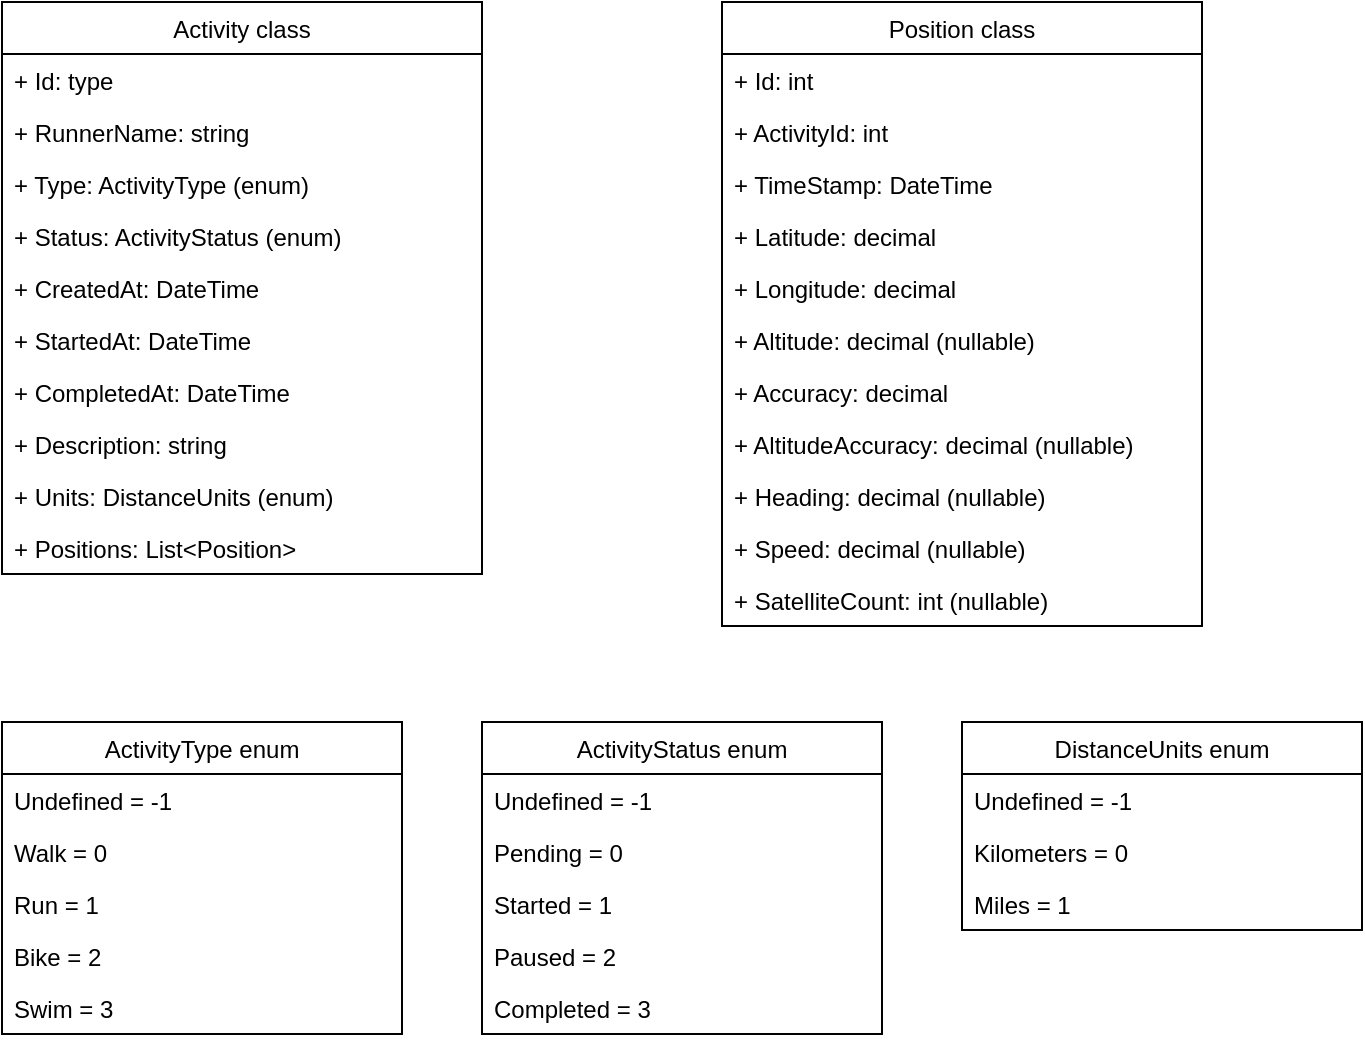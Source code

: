 <mxfile version="13.5.8" type="device" pages="3"><diagram id="yhGzOoA4ZJFze_v69i2m" name="UML"><mxGraphModel dx="1038" dy="588" grid="1" gridSize="10" guides="1" tooltips="1" connect="1" arrows="1" fold="1" page="1" pageScale="1" pageWidth="850" pageHeight="1100" math="0" shadow="0"><root><mxCell id="0"/><mxCell id="1" parent="0"/><mxCell id="KqGtn5quSAS7yd5P1uhG-7" value="Activity class" style="swimlane;fontStyle=0;childLayout=stackLayout;horizontal=1;startSize=26;fillColor=none;horizontalStack=0;resizeParent=1;resizeParentMax=0;resizeLast=0;collapsible=1;marginBottom=0;" parent="1" vertex="1"><mxGeometry x="40" y="40" width="240" height="286" as="geometry"><mxRectangle x="40" y="40" width="100" height="26" as="alternateBounds"/></mxGeometry></mxCell><mxCell id="KqGtn5quSAS7yd5P1uhG-8" value="+ Id: type" style="text;strokeColor=none;fillColor=none;align=left;verticalAlign=top;spacingLeft=4;spacingRight=4;overflow=hidden;rotatable=0;points=[[0,0.5],[1,0.5]];portConstraint=eastwest;" parent="KqGtn5quSAS7yd5P1uhG-7" vertex="1"><mxGeometry y="26" width="240" height="26" as="geometry"/></mxCell><mxCell id="KqGtn5quSAS7yd5P1uhG-9" value="+ RunnerName: string" style="text;strokeColor=none;fillColor=none;align=left;verticalAlign=top;spacingLeft=4;spacingRight=4;overflow=hidden;rotatable=0;points=[[0,0.5],[1,0.5]];portConstraint=eastwest;" parent="KqGtn5quSAS7yd5P1uhG-7" vertex="1"><mxGeometry y="52" width="240" height="26" as="geometry"/></mxCell><mxCell id="KqGtn5quSAS7yd5P1uhG-10" value="+ Type: ActivityType (enum)" style="text;strokeColor=none;fillColor=none;align=left;verticalAlign=top;spacingLeft=4;spacingRight=4;overflow=hidden;rotatable=0;points=[[0,0.5],[1,0.5]];portConstraint=eastwest;" parent="KqGtn5quSAS7yd5P1uhG-7" vertex="1"><mxGeometry y="78" width="240" height="26" as="geometry"/></mxCell><mxCell id="KqGtn5quSAS7yd5P1uhG-20" value="+ Status: ActivityStatus (enum)" style="text;strokeColor=none;fillColor=none;align=left;verticalAlign=top;spacingLeft=4;spacingRight=4;overflow=hidden;rotatable=0;points=[[0,0.5],[1,0.5]];portConstraint=eastwest;" parent="KqGtn5quSAS7yd5P1uhG-7" vertex="1"><mxGeometry y="104" width="240" height="26" as="geometry"/></mxCell><mxCell id="KqGtn5quSAS7yd5P1uhG-21" value="+ CreatedAt: DateTime" style="text;strokeColor=none;fillColor=none;align=left;verticalAlign=top;spacingLeft=4;spacingRight=4;overflow=hidden;rotatable=0;points=[[0,0.5],[1,0.5]];portConstraint=eastwest;" parent="KqGtn5quSAS7yd5P1uhG-7" vertex="1"><mxGeometry y="130" width="240" height="26" as="geometry"/></mxCell><mxCell id="KqGtn5quSAS7yd5P1uhG-22" value="+ StartedAt: DateTime" style="text;strokeColor=none;fillColor=none;align=left;verticalAlign=top;spacingLeft=4;spacingRight=4;overflow=hidden;rotatable=0;points=[[0,0.5],[1,0.5]];portConstraint=eastwest;" parent="KqGtn5quSAS7yd5P1uhG-7" vertex="1"><mxGeometry y="156" width="240" height="26" as="geometry"/></mxCell><mxCell id="KqGtn5quSAS7yd5P1uhG-23" value="+ CompletedAt: DateTime" style="text;strokeColor=none;fillColor=none;align=left;verticalAlign=top;spacingLeft=4;spacingRight=4;overflow=hidden;rotatable=0;points=[[0,0.5],[1,0.5]];portConstraint=eastwest;" parent="KqGtn5quSAS7yd5P1uhG-7" vertex="1"><mxGeometry y="182" width="240" height="26" as="geometry"/></mxCell><mxCell id="KqGtn5quSAS7yd5P1uhG-24" value="+ Description: string" style="text;strokeColor=none;fillColor=none;align=left;verticalAlign=top;spacingLeft=4;spacingRight=4;overflow=hidden;rotatable=0;points=[[0,0.5],[1,0.5]];portConstraint=eastwest;" parent="KqGtn5quSAS7yd5P1uhG-7" vertex="1"><mxGeometry y="208" width="240" height="26" as="geometry"/></mxCell><mxCell id="KqGtn5quSAS7yd5P1uhG-25" value="+ Units: DistanceUnits (enum)&#10;" style="text;strokeColor=none;fillColor=none;align=left;verticalAlign=top;spacingLeft=4;spacingRight=4;overflow=hidden;rotatable=0;points=[[0,0.5],[1,0.5]];portConstraint=eastwest;" parent="KqGtn5quSAS7yd5P1uhG-7" vertex="1"><mxGeometry y="234" width="240" height="26" as="geometry"/></mxCell><mxCell id="KqGtn5quSAS7yd5P1uhG-26" value="+ Positions: List&lt;Position&gt;" style="text;strokeColor=none;fillColor=none;align=left;verticalAlign=top;spacingLeft=4;spacingRight=4;overflow=hidden;rotatable=0;points=[[0,0.5],[1,0.5]];portConstraint=eastwest;" parent="KqGtn5quSAS7yd5P1uhG-7" vertex="1"><mxGeometry y="260" width="240" height="26" as="geometry"/></mxCell><mxCell id="KqGtn5quSAS7yd5P1uhG-27" value="Position class" style="swimlane;fontStyle=0;childLayout=stackLayout;horizontal=1;startSize=26;fillColor=none;horizontalStack=0;resizeParent=1;resizeParentMax=0;resizeLast=0;collapsible=1;marginBottom=0;" parent="1" vertex="1"><mxGeometry x="400" y="40" width="240" height="312" as="geometry"/></mxCell><mxCell id="KqGtn5quSAS7yd5P1uhG-28" value="+ Id: int" style="text;strokeColor=none;fillColor=none;align=left;verticalAlign=top;spacingLeft=4;spacingRight=4;overflow=hidden;rotatable=0;points=[[0,0.5],[1,0.5]];portConstraint=eastwest;" parent="KqGtn5quSAS7yd5P1uhG-27" vertex="1"><mxGeometry y="26" width="240" height="26" as="geometry"/></mxCell><mxCell id="KqGtn5quSAS7yd5P1uhG-29" value="+ ActivityId: int" style="text;strokeColor=none;fillColor=none;align=left;verticalAlign=top;spacingLeft=4;spacingRight=4;overflow=hidden;rotatable=0;points=[[0,0.5],[1,0.5]];portConstraint=eastwest;" parent="KqGtn5quSAS7yd5P1uhG-27" vertex="1"><mxGeometry y="52" width="240" height="26" as="geometry"/></mxCell><mxCell id="KqGtn5quSAS7yd5P1uhG-30" value="+ TimeStamp: DateTime" style="text;strokeColor=none;fillColor=none;align=left;verticalAlign=top;spacingLeft=4;spacingRight=4;overflow=hidden;rotatable=0;points=[[0,0.5],[1,0.5]];portConstraint=eastwest;" parent="KqGtn5quSAS7yd5P1uhG-27" vertex="1"><mxGeometry y="78" width="240" height="26" as="geometry"/></mxCell><mxCell id="KqGtn5quSAS7yd5P1uhG-31" value="+ Latitude: decimal" style="text;strokeColor=none;fillColor=none;align=left;verticalAlign=top;spacingLeft=4;spacingRight=4;overflow=hidden;rotatable=0;points=[[0,0.5],[1,0.5]];portConstraint=eastwest;" parent="KqGtn5quSAS7yd5P1uhG-27" vertex="1"><mxGeometry y="104" width="240" height="26" as="geometry"/></mxCell><mxCell id="KqGtn5quSAS7yd5P1uhG-32" value="+ Longitude: decimal" style="text;strokeColor=none;fillColor=none;align=left;verticalAlign=top;spacingLeft=4;spacingRight=4;overflow=hidden;rotatable=0;points=[[0,0.5],[1,0.5]];portConstraint=eastwest;" parent="KqGtn5quSAS7yd5P1uhG-27" vertex="1"><mxGeometry y="130" width="240" height="26" as="geometry"/></mxCell><mxCell id="KqGtn5quSAS7yd5P1uhG-33" value="+ Altitude: decimal (nullable)" style="text;strokeColor=none;fillColor=none;align=left;verticalAlign=top;spacingLeft=4;spacingRight=4;overflow=hidden;rotatable=0;points=[[0,0.5],[1,0.5]];portConstraint=eastwest;" parent="KqGtn5quSAS7yd5P1uhG-27" vertex="1"><mxGeometry y="156" width="240" height="26" as="geometry"/></mxCell><mxCell id="KqGtn5quSAS7yd5P1uhG-34" value="+ Accuracy: decimal" style="text;strokeColor=none;fillColor=none;align=left;verticalAlign=top;spacingLeft=4;spacingRight=4;overflow=hidden;rotatable=0;points=[[0,0.5],[1,0.5]];portConstraint=eastwest;" parent="KqGtn5quSAS7yd5P1uhG-27" vertex="1"><mxGeometry y="182" width="240" height="26" as="geometry"/></mxCell><mxCell id="KqGtn5quSAS7yd5P1uhG-35" value="+ AltitudeAccuracy: decimal (nullable)" style="text;strokeColor=none;fillColor=none;align=left;verticalAlign=top;spacingLeft=4;spacingRight=4;overflow=hidden;rotatable=0;points=[[0,0.5],[1,0.5]];portConstraint=eastwest;" parent="KqGtn5quSAS7yd5P1uhG-27" vertex="1"><mxGeometry y="208" width="240" height="26" as="geometry"/></mxCell><mxCell id="KqGtn5quSAS7yd5P1uhG-36" value="+ Heading: decimal (nullable)" style="text;strokeColor=none;fillColor=none;align=left;verticalAlign=top;spacingLeft=4;spacingRight=4;overflow=hidden;rotatable=0;points=[[0,0.5],[1,0.5]];portConstraint=eastwest;" parent="KqGtn5quSAS7yd5P1uhG-27" vertex="1"><mxGeometry y="234" width="240" height="26" as="geometry"/></mxCell><mxCell id="KqGtn5quSAS7yd5P1uhG-37" value="+ Speed: decimal (nullable)" style="text;strokeColor=none;fillColor=none;align=left;verticalAlign=top;spacingLeft=4;spacingRight=4;overflow=hidden;rotatable=0;points=[[0,0.5],[1,0.5]];portConstraint=eastwest;" parent="KqGtn5quSAS7yd5P1uhG-27" vertex="1"><mxGeometry y="260" width="240" height="26" as="geometry"/></mxCell><mxCell id="KqGtn5quSAS7yd5P1uhG-38" value="+ SatelliteCount: int (nullable)" style="text;strokeColor=none;fillColor=none;align=left;verticalAlign=top;spacingLeft=4;spacingRight=4;overflow=hidden;rotatable=0;points=[[0,0.5],[1,0.5]];portConstraint=eastwest;" parent="KqGtn5quSAS7yd5P1uhG-27" vertex="1"><mxGeometry y="286" width="240" height="26" as="geometry"/></mxCell><mxCell id="TgP0zJTSB5driXUyprbj-1" value="ActivityType enum" style="swimlane;fontStyle=0;childLayout=stackLayout;horizontal=1;startSize=26;fillColor=none;horizontalStack=0;resizeParent=1;resizeParentMax=0;resizeLast=0;collapsible=1;marginBottom=0;" parent="1" vertex="1"><mxGeometry x="40" y="400" width="200" height="156" as="geometry"/></mxCell><mxCell id="TgP0zJTSB5driXUyprbj-3" value="Undefined = -1" style="text;strokeColor=none;fillColor=none;align=left;verticalAlign=top;spacingLeft=4;spacingRight=4;overflow=hidden;rotatable=0;points=[[0,0.5],[1,0.5]];portConstraint=eastwest;" parent="TgP0zJTSB5driXUyprbj-1" vertex="1"><mxGeometry y="26" width="200" height="26" as="geometry"/></mxCell><mxCell id="TgP0zJTSB5driXUyprbj-4" value="Walk = 0" style="text;strokeColor=none;fillColor=none;align=left;verticalAlign=top;spacingLeft=4;spacingRight=4;overflow=hidden;rotatable=0;points=[[0,0.5],[1,0.5]];portConstraint=eastwest;" parent="TgP0zJTSB5driXUyprbj-1" vertex="1"><mxGeometry y="52" width="200" height="26" as="geometry"/></mxCell><mxCell id="TgP0zJTSB5driXUyprbj-5" value="Run = 1" style="text;strokeColor=none;fillColor=none;align=left;verticalAlign=top;spacingLeft=4;spacingRight=4;overflow=hidden;rotatable=0;points=[[0,0.5],[1,0.5]];portConstraint=eastwest;" parent="TgP0zJTSB5driXUyprbj-1" vertex="1"><mxGeometry y="78" width="200" height="26" as="geometry"/></mxCell><mxCell id="TgP0zJTSB5driXUyprbj-6" value="Bike = 2" style="text;strokeColor=none;fillColor=none;align=left;verticalAlign=top;spacingLeft=4;spacingRight=4;overflow=hidden;rotatable=0;points=[[0,0.5],[1,0.5]];portConstraint=eastwest;" parent="TgP0zJTSB5driXUyprbj-1" vertex="1"><mxGeometry y="104" width="200" height="26" as="geometry"/></mxCell><mxCell id="TgP0zJTSB5driXUyprbj-7" value="Swim = 3" style="text;strokeColor=none;fillColor=none;align=left;verticalAlign=top;spacingLeft=4;spacingRight=4;overflow=hidden;rotatable=0;points=[[0,0.5],[1,0.5]];portConstraint=eastwest;" parent="TgP0zJTSB5driXUyprbj-1" vertex="1"><mxGeometry y="130" width="200" height="26" as="geometry"/></mxCell><mxCell id="TgP0zJTSB5driXUyprbj-12" value="ActivityStatus enum" style="swimlane;fontStyle=0;childLayout=stackLayout;horizontal=1;startSize=26;fillColor=none;horizontalStack=0;resizeParent=1;resizeParentMax=0;resizeLast=0;collapsible=1;marginBottom=0;" parent="1" vertex="1"><mxGeometry x="280" y="400" width="200" height="156" as="geometry"/></mxCell><mxCell id="TgP0zJTSB5driXUyprbj-13" value="Undefined = -1" style="text;strokeColor=none;fillColor=none;align=left;verticalAlign=top;spacingLeft=4;spacingRight=4;overflow=hidden;rotatable=0;points=[[0,0.5],[1,0.5]];portConstraint=eastwest;" parent="TgP0zJTSB5driXUyprbj-12" vertex="1"><mxGeometry y="26" width="200" height="26" as="geometry"/></mxCell><mxCell id="TgP0zJTSB5driXUyprbj-14" value="Pending = 0" style="text;strokeColor=none;fillColor=none;align=left;verticalAlign=top;spacingLeft=4;spacingRight=4;overflow=hidden;rotatable=0;points=[[0,0.5],[1,0.5]];portConstraint=eastwest;" parent="TgP0zJTSB5driXUyprbj-12" vertex="1"><mxGeometry y="52" width="200" height="26" as="geometry"/></mxCell><mxCell id="TgP0zJTSB5driXUyprbj-15" value="Started = 1" style="text;strokeColor=none;fillColor=none;align=left;verticalAlign=top;spacingLeft=4;spacingRight=4;overflow=hidden;rotatable=0;points=[[0,0.5],[1,0.5]];portConstraint=eastwest;" parent="TgP0zJTSB5driXUyprbj-12" vertex="1"><mxGeometry y="78" width="200" height="26" as="geometry"/></mxCell><mxCell id="TgP0zJTSB5driXUyprbj-16" value="Paused = 2" style="text;strokeColor=none;fillColor=none;align=left;verticalAlign=top;spacingLeft=4;spacingRight=4;overflow=hidden;rotatable=0;points=[[0,0.5],[1,0.5]];portConstraint=eastwest;" parent="TgP0zJTSB5driXUyprbj-12" vertex="1"><mxGeometry y="104" width="200" height="26" as="geometry"/></mxCell><mxCell id="TgP0zJTSB5driXUyprbj-17" value="Completed = 3" style="text;strokeColor=none;fillColor=none;align=left;verticalAlign=top;spacingLeft=4;spacingRight=4;overflow=hidden;rotatable=0;points=[[0,0.5],[1,0.5]];portConstraint=eastwest;" parent="TgP0zJTSB5driXUyprbj-12" vertex="1"><mxGeometry y="130" width="200" height="26" as="geometry"/></mxCell><mxCell id="TgP0zJTSB5driXUyprbj-23" value="DistanceUnits enum" style="swimlane;fontStyle=0;childLayout=stackLayout;horizontal=1;startSize=26;fillColor=none;horizontalStack=0;resizeParent=1;resizeParentMax=0;resizeLast=0;collapsible=1;marginBottom=0;" parent="1" vertex="1"><mxGeometry x="520" y="400" width="200" height="104" as="geometry"/></mxCell><mxCell id="TgP0zJTSB5driXUyprbj-24" value="Undefined = -1" style="text;strokeColor=none;fillColor=none;align=left;verticalAlign=top;spacingLeft=4;spacingRight=4;overflow=hidden;rotatable=0;points=[[0,0.5],[1,0.5]];portConstraint=eastwest;" parent="TgP0zJTSB5driXUyprbj-23" vertex="1"><mxGeometry y="26" width="200" height="26" as="geometry"/></mxCell><mxCell id="TgP0zJTSB5driXUyprbj-25" value="Kilometers = 0" style="text;strokeColor=none;fillColor=none;align=left;verticalAlign=top;spacingLeft=4;spacingRight=4;overflow=hidden;rotatable=0;points=[[0,0.5],[1,0.5]];portConstraint=eastwest;" parent="TgP0zJTSB5driXUyprbj-23" vertex="1"><mxGeometry y="52" width="200" height="26" as="geometry"/></mxCell><mxCell id="TgP0zJTSB5driXUyprbj-26" value="Miles = 1" style="text;strokeColor=none;fillColor=none;align=left;verticalAlign=top;spacingLeft=4;spacingRight=4;overflow=hidden;rotatable=0;points=[[0,0.5],[1,0.5]];portConstraint=eastwest;" parent="TgP0zJTSB5driXUyprbj-23" vertex="1"><mxGeometry y="78" width="200" height="26" as="geometry"/></mxCell></root></mxGraphModel></diagram><diagram id="r1CloH2UidVpyZFxcw0b" name="System Diagram"><mxGraphModel dx="1422" dy="804" grid="1" gridSize="10" guides="1" tooltips="1" connect="1" arrows="1" fold="1" page="1" pageScale="1" pageWidth="850" pageHeight="1100" math="0" shadow="0"><root><mxCell id="OseLfE0vnt9JjUMjsBKc-0"/><mxCell id="OseLfE0vnt9JjUMjsBKc-1" parent="OseLfE0vnt9JjUMjsBKc-0"/><mxCell id="-jfi2VavNDYhSu50OjGh-111" value="" style="rounded=1;whiteSpace=wrap;html=1;shadow=0;sketch=0;strokeColor=#000000;dashed=1;" parent="OseLfE0vnt9JjUMjsBKc-1" vertex="1"><mxGeometry x="630" y="100" width="170" height="400" as="geometry"/></mxCell><mxCell id="-jfi2VavNDYhSu50OjGh-110" value="" style="rounded=1;whiteSpace=wrap;html=1;shadow=0;sketch=0;strokeColor=#000000;dashed=1;" parent="OseLfE0vnt9JjUMjsBKc-1" vertex="1"><mxGeometry x="420" y="100" width="170" height="400" as="geometry"/></mxCell><mxCell id="-jfi2VavNDYhSu50OjGh-109" value="" style="rounded=1;whiteSpace=wrap;html=1;shadow=0;sketch=0;strokeColor=#000000;dashed=1;" parent="OseLfE0vnt9JjUMjsBKc-1" vertex="1"><mxGeometry x="204.13" y="100" width="170" height="400" as="geometry"/></mxCell><mxCell id="-jfi2VavNDYhSu50OjGh-9" value="" style="verticalLabelPosition=bottom;html=1;verticalAlign=top;align=center;strokeColor=none;fillColor=#00BEF2;shape=mxgraph.azure.user;" parent="OseLfE0vnt9JjUMjsBKc-1" vertex="1"><mxGeometry x="30" y="165" width="37.5" height="40" as="geometry"/></mxCell><mxCell id="-jfi2VavNDYhSu50OjGh-10" value="" style="verticalLabelPosition=bottom;html=1;verticalAlign=top;align=center;strokeColor=none;fillColor=#00BEF2;shape=mxgraph.azure.user;" parent="OseLfE0vnt9JjUMjsBKc-1" vertex="1"><mxGeometry x="30" y="305" width="37.5" height="40" as="geometry"/></mxCell><mxCell id="-jfi2VavNDYhSu50OjGh-11" value="" style="verticalLabelPosition=bottom;html=1;verticalAlign=top;align=center;strokeColor=none;fillColor=#00BEF2;shape=mxgraph.azure.user;" parent="OseLfE0vnt9JjUMjsBKc-1" vertex="1"><mxGeometry x="30" y="445" width="37.5" height="40" as="geometry"/></mxCell><mxCell id="-jfi2VavNDYhSu50OjGh-13" value="" style="verticalLabelPosition=bottom;html=1;verticalAlign=top;align=center;strokeColor=none;fillColor=#00BEF2;shape=mxgraph.azure.cloud;" parent="OseLfE0vnt9JjUMjsBKc-1" vertex="1"><mxGeometry x="480" y="67.5" width="50" height="32.5" as="geometry"/></mxCell><mxCell id="-jfi2VavNDYhSu50OjGh-17" value="" style="verticalLabelPosition=bottom;html=1;verticalAlign=top;align=center;strokeColor=none;fillColor=#00BEF2;shape=mxgraph.azure.content_delivery_network;" parent="OseLfE0vnt9JjUMjsBKc-1" vertex="1"><mxGeometry x="261.62" y="67.5" width="50" height="32.5" as="geometry"/></mxCell><mxCell id="-jfi2VavNDYhSu50OjGh-86" value="" style="edgeStyle=orthogonalEdgeStyle;rounded=0;orthogonalLoop=1;jettySize=auto;html=1;entryX=0;entryY=0.5;entryDx=0;entryDy=0;entryPerimeter=0;" parent="OseLfE0vnt9JjUMjsBKc-1" source="-jfi2VavNDYhSu50OjGh-19" target="-jfi2VavNDYhSu50OjGh-35" edge="1"><mxGeometry relative="1" as="geometry"><mxPoint x="210" y="330" as="targetPoint"/><Array as="points"><mxPoint x="180" y="185"/><mxPoint x="180" y="325"/></Array></mxGeometry></mxCell><mxCell id="-jfi2VavNDYhSu50OjGh-19" value="" style="verticalLabelPosition=bottom;html=1;verticalAlign=top;align=center;strokeColor=none;fillColor=#00BEF2;shape=mxgraph.azure.laptop;pointerEvents=1;" parent="OseLfE0vnt9JjUMjsBKc-1" vertex="1"><mxGeometry x="100" y="170" width="50" height="30" as="geometry"/></mxCell><mxCell id="-jfi2VavNDYhSu50OjGh-84" value="" style="edgeStyle=orthogonalEdgeStyle;rounded=0;orthogonalLoop=1;jettySize=auto;html=1;" parent="OseLfE0vnt9JjUMjsBKc-1" source="-jfi2VavNDYhSu50OjGh-22" target="-jfi2VavNDYhSu50OjGh-35" edge="1"><mxGeometry relative="1" as="geometry"><Array as="points"><mxPoint x="262" y="325"/><mxPoint x="262" y="325"/></Array></mxGeometry></mxCell><mxCell id="-jfi2VavNDYhSu50OjGh-22" value="" style="verticalLabelPosition=bottom;html=1;verticalAlign=top;align=center;strokeColor=none;fillColor=#00BEF2;shape=mxgraph.azure.mobile;pointerEvents=1;" parent="OseLfE0vnt9JjUMjsBKc-1" vertex="1"><mxGeometry x="113.75" y="305.25" width="22.5" height="40" as="geometry"/></mxCell><mxCell id="-jfi2VavNDYhSu50OjGh-88" value="" style="edgeStyle=orthogonalEdgeStyle;rounded=0;orthogonalLoop=1;jettySize=auto;html=1;entryX=0;entryY=0.5;entryDx=0;entryDy=0;entryPerimeter=0;" parent="OseLfE0vnt9JjUMjsBKc-1" source="-jfi2VavNDYhSu50OjGh-23" target="-jfi2VavNDYhSu50OjGh-35" edge="1"><mxGeometry relative="1" as="geometry"><mxPoint x="210" y="320" as="targetPoint"/><Array as="points"><mxPoint x="180" y="465"/><mxPoint x="180" y="325"/></Array></mxGeometry></mxCell><mxCell id="-jfi2VavNDYhSu50OjGh-23" value="" style="verticalLabelPosition=bottom;html=1;verticalAlign=top;align=center;strokeColor=none;fillColor=#00BEF2;shape=mxgraph.azure.mobile;pointerEvents=1;" parent="OseLfE0vnt9JjUMjsBKc-1" vertex="1"><mxGeometry x="113.75" y="445" width="22.5" height="40" as="geometry"/></mxCell><mxCell id="-jfi2VavNDYhSu50OjGh-25" value="" style="verticalLabelPosition=bottom;html=1;verticalAlign=top;align=center;strokeColor=none;fillColor=#00BEF2;shape=mxgraph.azure.file;pointerEvents=1;" parent="OseLfE0vnt9JjUMjsBKc-1" vertex="1"><mxGeometry x="238.75" y="380" width="28.75" height="30" as="geometry"/></mxCell><mxCell id="-jfi2VavNDYhSu50OjGh-26" value="" style="verticalLabelPosition=bottom;html=1;verticalAlign=top;align=center;strokeColor=none;fillColor=#00BEF2;shape=mxgraph.azure.file;pointerEvents=1;" parent="OseLfE0vnt9JjUMjsBKc-1" vertex="1"><mxGeometry x="307" y="380" width="28.75" height="30" as="geometry"/></mxCell><mxCell id="-jfi2VavNDYhSu50OjGh-27" value="" style="verticalLabelPosition=bottom;html=1;verticalAlign=top;align=center;strokeColor=none;fillColor=#00BEF2;shape=mxgraph.azure.file;pointerEvents=1;" parent="OseLfE0vnt9JjUMjsBKc-1" vertex="1"><mxGeometry x="272.25" y="380" width="28.75" height="30" as="geometry"/></mxCell><mxCell id="-jfi2VavNDYhSu50OjGh-29" value="" style="verticalLabelPosition=bottom;html=1;verticalAlign=top;align=center;strokeColor=none;fillColor=#00BEF2;shape=mxgraph.azure.database;" parent="OseLfE0vnt9JjUMjsBKc-1" vertex="1"><mxGeometry x="486.25" y="190" width="37.5" height="50" as="geometry"/></mxCell><mxCell id="-jfi2VavNDYhSu50OjGh-30" value="" style="verticalLabelPosition=bottom;html=1;verticalAlign=top;align=center;strokeColor=none;fillColor=#00BEF2;shape=mxgraph.azure.queue_generic;pointerEvents=1;" parent="OseLfE0vnt9JjUMjsBKc-1" vertex="1"><mxGeometry x="667" y="310" width="110" height="30" as="geometry"/></mxCell><mxCell id="-jfi2VavNDYhSu50OjGh-91" value="" style="edgeStyle=orthogonalEdgeStyle;rounded=0;orthogonalLoop=1;jettySize=auto;html=1;" parent="OseLfE0vnt9JjUMjsBKc-1" source="-jfi2VavNDYhSu50OjGh-32" target="-jfi2VavNDYhSu50OjGh-29" edge="1"><mxGeometry relative="1" as="geometry"/></mxCell><mxCell id="-jfi2VavNDYhSu50OjGh-93" value="" style="edgeStyle=orthogonalEdgeStyle;rounded=0;orthogonalLoop=1;jettySize=auto;html=1;entryX=0;entryY=0.5;entryDx=0;entryDy=0;entryPerimeter=0;" parent="OseLfE0vnt9JjUMjsBKc-1" source="-jfi2VavNDYhSu50OjGh-32" target="-jfi2VavNDYhSu50OjGh-30" edge="1"><mxGeometry relative="1" as="geometry"><mxPoint x="610" y="325" as="targetPoint"/></mxGeometry></mxCell><mxCell id="-jfi2VavNDYhSu50OjGh-95" value="" style="edgeStyle=orthogonalEdgeStyle;rounded=0;orthogonalLoop=1;jettySize=auto;html=1;" parent="OseLfE0vnt9JjUMjsBKc-1" source="-jfi2VavNDYhSu50OjGh-32" target="-jfi2VavNDYhSu50OjGh-94" edge="1"><mxGeometry relative="1" as="geometry"/></mxCell><mxCell id="-jfi2VavNDYhSu50OjGh-32" value="" style="verticalLabelPosition=bottom;html=1;verticalAlign=top;align=center;strokeColor=none;fillColor=#00BEF2;shape=mxgraph.azure.cloud_service;" parent="OseLfE0vnt9JjUMjsBKc-1" vertex="1"><mxGeometry x="480" y="305" width="50" height="40" as="geometry"/></mxCell><mxCell id="-jfi2VavNDYhSu50OjGh-90" value="" style="edgeStyle=orthogonalEdgeStyle;rounded=0;orthogonalLoop=1;jettySize=auto;html=1;entryX=0.03;entryY=0.5;entryDx=0;entryDy=0;entryPerimeter=0;" parent="OseLfE0vnt9JjUMjsBKc-1" source="-jfi2VavNDYhSu50OjGh-35" target="-jfi2VavNDYhSu50OjGh-32" edge="1"><mxGeometry relative="1" as="geometry"><mxPoint x="391.63" y="325" as="targetPoint"/></mxGeometry></mxCell><mxCell id="-jfi2VavNDYhSu50OjGh-96" value="" style="edgeStyle=orthogonalEdgeStyle;rounded=0;orthogonalLoop=1;jettySize=auto;html=1;" parent="OseLfE0vnt9JjUMjsBKc-1" source="-jfi2VavNDYhSu50OjGh-35" target="-jfi2VavNDYhSu50OjGh-27" edge="1"><mxGeometry relative="1" as="geometry"/></mxCell><mxCell id="-jfi2VavNDYhSu50OjGh-35" value="" style="verticalLabelPosition=bottom;html=1;verticalAlign=top;align=center;strokeColor=none;fillColor=#00BEF2;shape=mxgraph.azure.website_generic;pointerEvents=1;" parent="OseLfE0vnt9JjUMjsBKc-1" vertex="1"><mxGeometry x="261.63" y="303.75" width="50" height="42.5" as="geometry"/></mxCell><mxCell id="-jfi2VavNDYhSu50OjGh-40" value="GitHub Static Pages" style="text;html=1;strokeColor=none;fillColor=none;align=center;verticalAlign=middle;whiteSpace=wrap;rounded=0;" parent="OseLfE0vnt9JjUMjsBKc-1" vertex="1"><mxGeometry x="228" y="105" width="120" height="20" as="geometry"/></mxCell><mxCell id="-jfi2VavNDYhSu50OjGh-41" value="Azure" style="text;html=1;strokeColor=none;fillColor=none;align=center;verticalAlign=middle;whiteSpace=wrap;rounded=0;" parent="OseLfE0vnt9JjUMjsBKc-1" vertex="1"><mxGeometry x="486.25" y="105" width="40" height="20" as="geometry"/></mxCell><mxCell id="-jfi2VavNDYhSu50OjGh-42" value="Callminer Datacenter" style="text;html=1;strokeColor=none;fillColor=none;align=center;verticalAlign=middle;whiteSpace=wrap;rounded=0;" parent="OseLfE0vnt9JjUMjsBKc-1" vertex="1"><mxGeometry x="660" y="105" width="120" height="20" as="geometry"/></mxCell><mxCell id="-jfi2VavNDYhSu50OjGh-94" value="" style="verticalLabelPosition=bottom;html=1;verticalAlign=top;align=center;strokeColor=none;fillColor=#00BEF2;shape=mxgraph.azure.file;pointerEvents=1;shadow=0;sketch=0;" parent="OseLfE0vnt9JjUMjsBKc-1" vertex="1"><mxGeometry x="488.38" y="380" width="33.75" height="30" as="geometry"/></mxCell><mxCell id="-jfi2VavNDYhSu50OjGh-97" value="Blazor WebAssembly Website" style="text;html=1;strokeColor=none;fillColor=none;align=center;verticalAlign=middle;whiteSpace=wrap;rounded=0;shadow=0;sketch=0;" parent="OseLfE0vnt9JjUMjsBKc-1" vertex="1"><mxGeometry x="261" y="266" width="40" height="20" as="geometry"/></mxCell><mxCell id="-jfi2VavNDYhSu50OjGh-98" value="Static files hosted on GitHub CDN" style="text;html=1;strokeColor=none;fillColor=none;align=center;verticalAlign=middle;whiteSpace=wrap;rounded=0;shadow=0;sketch=0;" parent="OseLfE0vnt9JjUMjsBKc-1" vertex="1"><mxGeometry x="230.25" y="420" width="117.75" height="20" as="geometry"/></mxCell><mxCell id="-jfi2VavNDYhSu50OjGh-100" value="Log file" style="text;html=1;strokeColor=none;fillColor=none;align=center;verticalAlign=middle;whiteSpace=wrap;rounded=0;shadow=0;sketch=0;" parent="OseLfE0vnt9JjUMjsBKc-1" vertex="1"><mxGeometry x="473.13" y="420" width="66.25" height="20" as="geometry"/></mxCell><mxCell id="-jfi2VavNDYhSu50OjGh-101" value="ASP.NET Web API hosted on Azure AppService" style="text;html=1;strokeColor=none;fillColor=none;align=center;verticalAlign=middle;whiteSpace=wrap;rounded=0;shadow=0;sketch=0;" parent="OseLfE0vnt9JjUMjsBKc-1" vertex="1"><mxGeometry x="522.13" y="257" width="70" height="60" as="geometry"/></mxCell><mxCell id="-jfi2VavNDYhSu50OjGh-103" value="&lt;span style=&quot;font-size: 11.0pt ; line-height: 107% ; font-family: &amp;#34;calibri&amp;#34; , sans-serif&quot;&gt;AMQP&lt;br&gt;message broker (RabbitMQ)&lt;/span&gt;" style="text;html=1;strokeColor=none;fillColor=none;align=center;verticalAlign=middle;whiteSpace=wrap;rounded=0;shadow=0;sketch=0;" parent="OseLfE0vnt9JjUMjsBKc-1" vertex="1"><mxGeometry x="640" y="356" width="150" height="20" as="geometry"/></mxCell><mxCell id="-jfi2VavNDYhSu50OjGh-105" value="Database (MemoryDb)" style="text;html=1;strokeColor=none;fillColor=none;align=center;verticalAlign=middle;whiteSpace=wrap;rounded=0;shadow=0;sketch=0;" parent="OseLfE0vnt9JjUMjsBKc-1" vertex="1"><mxGeometry x="486.25" y="160" width="40" height="20" as="geometry"/></mxCell><mxCell id="-jfi2VavNDYhSu50OjGh-112" value="User" style="text;html=1;strokeColor=none;fillColor=none;align=center;verticalAlign=middle;whiteSpace=wrap;rounded=0;shadow=0;dashed=1;sketch=0;" parent="OseLfE0vnt9JjUMjsBKc-1" vertex="1"><mxGeometry x="28.75" y="210" width="40" height="20" as="geometry"/></mxCell><mxCell id="-jfi2VavNDYhSu50OjGh-113" value="User" style="text;html=1;strokeColor=none;fillColor=none;align=center;verticalAlign=middle;whiteSpace=wrap;rounded=0;shadow=0;dashed=1;sketch=0;" parent="OseLfE0vnt9JjUMjsBKc-1" vertex="1"><mxGeometry x="30" y="350" width="40" height="20" as="geometry"/></mxCell><mxCell id="-jfi2VavNDYhSu50OjGh-114" value="User" style="text;html=1;strokeColor=none;fillColor=none;align=center;verticalAlign=middle;whiteSpace=wrap;rounded=0;shadow=0;dashed=1;sketch=0;" parent="OseLfE0vnt9JjUMjsBKc-1" vertex="1"><mxGeometry x="28.75" y="490" width="40" height="20" as="geometry"/></mxCell><mxCell id="-jfi2VavNDYhSu50OjGh-115" value="Laptop&lt;br&gt;(Web browser &amp;amp; Local DB)" style="text;html=1;strokeColor=none;fillColor=none;align=center;verticalAlign=middle;whiteSpace=wrap;rounded=0;shadow=0;dashed=1;sketch=0;" parent="OseLfE0vnt9JjUMjsBKc-1" vertex="1"><mxGeometry x="80" y="213" width="90" height="20" as="geometry"/></mxCell><mxCell id="-jfi2VavNDYhSu50OjGh-117" value="Phone&lt;br&gt;(Web browser &amp;amp; Local DB)" style="text;html=1;strokeColor=none;fillColor=none;align=center;verticalAlign=middle;whiteSpace=wrap;rounded=0;shadow=0;dashed=1;sketch=0;" parent="OseLfE0vnt9JjUMjsBKc-1" vertex="1"><mxGeometry x="80" y="500" width="90" height="20" as="geometry"/></mxCell><mxCell id="izHh0wRVUq4XBkkMFU9Q-0" value="Phone&lt;br&gt;(Web browser &amp;amp; Local DB)" style="text;html=1;strokeColor=none;fillColor=none;align=center;verticalAlign=middle;whiteSpace=wrap;rounded=0;shadow=0;dashed=1;sketch=0;" vertex="1" parent="OseLfE0vnt9JjUMjsBKc-1"><mxGeometry x="80" y="360" width="90" height="20" as="geometry"/></mxCell></root></mxGraphModel></diagram><diagram id="wGdQIPeAypho5-8zTSzX" name="Flowchart"><mxGraphModel dx="1038" dy="588" grid="1" gridSize="10" guides="1" tooltips="1" connect="1" arrows="1" fold="1" page="1" pageScale="1" pageWidth="850" pageHeight="1100" math="0" shadow="0"><root><mxCell id="NKMg_Mw5vhKEJ454DD5Q-0"/><mxCell id="NKMg_Mw5vhKEJ454DD5Q-1" parent="NKMg_Mw5vhKEJ454DD5Q-0"/><mxCell id="cmzZpfHfxgils768MCsr-2" value="" style="edgeStyle=orthogonalEdgeStyle;rounded=0;orthogonalLoop=1;jettySize=auto;html=1;" edge="1" parent="NKMg_Mw5vhKEJ454DD5Q-1" source="Be6_YGQMnkjxqdQqBLpa-0" target="Be6_YGQMnkjxqdQqBLpa-1"><mxGeometry relative="1" as="geometry"/></mxCell><mxCell id="Be6_YGQMnkjxqdQqBLpa-0" value="Start" style="strokeWidth=2;html=1;shape=mxgraph.flowchart.terminator;whiteSpace=wrap;" parent="NKMg_Mw5vhKEJ454DD5Q-1" vertex="1"><mxGeometry x="275" y="40" width="100" height="30" as="geometry"/></mxCell><mxCell id="cmzZpfHfxgils768MCsr-3" value="" style="edgeStyle=orthogonalEdgeStyle;rounded=0;orthogonalLoop=1;jettySize=auto;html=1;" edge="1" parent="NKMg_Mw5vhKEJ454DD5Q-1" source="Be6_YGQMnkjxqdQqBLpa-1" target="Be6_YGQMnkjxqdQqBLpa-12"><mxGeometry relative="1" as="geometry"/></mxCell><mxCell id="Be6_YGQMnkjxqdQqBLpa-1" value="1. User goes to the RunLog website" style="rounded=1;whiteSpace=wrap;html=1;absoluteArcSize=1;arcSize=14;strokeWidth=2;" parent="NKMg_Mw5vhKEJ454DD5Q-1" vertex="1"><mxGeometry x="260" y="100" width="130" height="110" as="geometry"/></mxCell><mxCell id="cmzZpfHfxgils768MCsr-26" value="" style="edgeStyle=orthogonalEdgeStyle;rounded=0;orthogonalLoop=1;jettySize=auto;html=1;" edge="1" parent="NKMg_Mw5vhKEJ454DD5Q-1" source="Be6_YGQMnkjxqdQqBLpa-3" target="Be6_YGQMnkjxqdQqBLpa-4"><mxGeometry relative="1" as="geometry"/></mxCell><mxCell id="Be6_YGQMnkjxqdQqBLpa-3" value="2. User completes the Activity form fields and clicks &quot;Submit&quot;" style="rounded=1;whiteSpace=wrap;html=1;absoluteArcSize=1;arcSize=14;strokeWidth=2;" parent="NKMg_Mw5vhKEJ454DD5Q-1" vertex="1"><mxGeometry x="260" y="370" width="130" height="110" as="geometry"/></mxCell><mxCell id="cmzZpfHfxgils768MCsr-16" value="" style="edgeStyle=orthogonalEdgeStyle;rounded=0;orthogonalLoop=1;jettySize=auto;html=1;" edge="1" parent="NKMg_Mw5vhKEJ454DD5Q-1" source="Be6_YGQMnkjxqdQqBLpa-4" target="cmzZpfHfxgils768MCsr-15"><mxGeometry relative="1" as="geometry"/></mxCell><mxCell id="Be6_YGQMnkjxqdQqBLpa-4" value="3. New Activity object is created in the application&lt;br&gt;&lt;br&gt;[REST API call]" style="rounded=1;whiteSpace=wrap;html=1;absoluteArcSize=1;arcSize=14;strokeWidth=2;" parent="NKMg_Mw5vhKEJ454DD5Q-1" vertex="1"><mxGeometry x="260" y="509" width="130" height="110" as="geometry"/></mxCell><mxCell id="cmzZpfHfxgils768MCsr-35" style="edgeStyle=orthogonalEdgeStyle;rounded=0;orthogonalLoop=1;jettySize=auto;html=1;entryX=0.5;entryY=0;entryDx=0;entryDy=0;entryPerimeter=0;" edge="1" parent="NKMg_Mw5vhKEJ454DD5Q-1" source="Be6_YGQMnkjxqdQqBLpa-5" target="cmzZpfHfxgils768MCsr-34"><mxGeometry relative="1" as="geometry"/></mxCell><mxCell id="cmzZpfHfxgils768MCsr-43" style="edgeStyle=orthogonalEdgeStyle;rounded=0;orthogonalLoop=1;jettySize=auto;html=1;entryX=0.5;entryY=0;entryDx=0;entryDy=0;exitX=1;exitY=0.5;exitDx=0;exitDy=0;" edge="1" parent="NKMg_Mw5vhKEJ454DD5Q-1" source="Be6_YGQMnkjxqdQqBLpa-5" target="cmzZpfHfxgils768MCsr-20"><mxGeometry relative="1" as="geometry"><mxPoint x="390" y="829" as="sourcePoint"/><mxPoint x="515" y="774" as="targetPoint"/><Array as="points"><mxPoint x="390" y="829"/><mxPoint x="420" y="829"/><mxPoint x="420" y="702"/><mxPoint x="515" y="702"/></Array></mxGeometry></mxCell><mxCell id="Be6_YGQMnkjxqdQqBLpa-5" value="4. User navigates to “View Activity” page which has details but does not have any Position coordinates yet&lt;br&gt;&lt;br&gt;[REST API call]" style="rounded=1;whiteSpace=wrap;html=1;absoluteArcSize=1;arcSize=14;strokeWidth=2;" parent="NKMg_Mw5vhKEJ454DD5Q-1" vertex="1"><mxGeometry x="260" y="772" width="130" height="110" as="geometry"/></mxCell><mxCell id="cmzZpfHfxgils768MCsr-37" style="edgeStyle=orthogonalEdgeStyle;rounded=0;orthogonalLoop=1;jettySize=auto;html=1;entryX=0;entryY=0.5;entryDx=0;entryDy=0;entryPerimeter=0;" edge="1" parent="NKMg_Mw5vhKEJ454DD5Q-1" source="Be6_YGQMnkjxqdQqBLpa-6" target="cmzZpfHfxgils768MCsr-34"><mxGeometry relative="1" as="geometry"><mxPoint x="190" y="960" as="targetPoint"/><Array as="points"><mxPoint x="240" y="1100"/><mxPoint x="240" y="964"/></Array></mxGeometry></mxCell><mxCell id="Be6_YGQMnkjxqdQqBLpa-6" value="5. Web browser records a GPS coordinate to local database whenever the device moves&lt;br&gt;&lt;br&gt;[IndexdDB]" style="rounded=1;whiteSpace=wrap;html=1;absoluteArcSize=1;arcSize=14;strokeWidth=2;" parent="NKMg_Mw5vhKEJ454DD5Q-1" vertex="1"><mxGeometry x="260" y="1050" width="130" height="110" as="geometry"/></mxCell><mxCell id="cmzZpfHfxgils768MCsr-40" value="" style="edgeStyle=orthogonalEdgeStyle;rounded=0;orthogonalLoop=1;jettySize=auto;html=1;" edge="1" parent="NKMg_Mw5vhKEJ454DD5Q-1" source="Be6_YGQMnkjxqdQqBLpa-7" target="Be6_YGQMnkjxqdQqBLpa-8"><mxGeometry relative="1" as="geometry"/></mxCell><mxCell id="Be6_YGQMnkjxqdQqBLpa-7" value="6. A Blazor page grabs all the new geolocation Position objects from the browser’s database&lt;br&gt;&lt;br&gt;[Invoke JavaScript]" style="rounded=1;whiteSpace=wrap;html=1;absoluteArcSize=1;arcSize=14;strokeWidth=2;" parent="NKMg_Mw5vhKEJ454DD5Q-1" vertex="1"><mxGeometry x="450" y="909" width="130" height="110" as="geometry"/></mxCell><mxCell id="cmzZpfHfxgils768MCsr-46" value="" style="edgeStyle=orthogonalEdgeStyle;rounded=0;orthogonalLoop=1;jettySize=auto;html=1;exitX=0.5;exitY=1;exitDx=0;exitDy=0;entryX=0.5;entryY=0;entryDx=0;entryDy=0;entryPerimeter=0;" edge="1" parent="NKMg_Mw5vhKEJ454DD5Q-1" source="cmzZpfHfxgils768MCsr-47" target="Be6_YGQMnkjxqdQqBLpa-12"><mxGeometry relative="1" as="geometry"><mxPoint x="330" y="240" as="targetPoint"/><Array as="points"><mxPoint x="515" y="1320"/><mxPoint x="200" y="1320"/><mxPoint x="200" y="220"/><mxPoint x="325" y="220"/></Array></mxGeometry></mxCell><mxCell id="cmzZpfHfxgils768MCsr-49" value="" style="edgeStyle=orthogonalEdgeStyle;rounded=0;orthogonalLoop=1;jettySize=auto;html=1;" edge="1" parent="NKMg_Mw5vhKEJ454DD5Q-1" source="Be6_YGQMnkjxqdQqBLpa-8" target="cmzZpfHfxgils768MCsr-47"><mxGeometry relative="1" as="geometry"/></mxCell><mxCell id="Be6_YGQMnkjxqdQqBLpa-8" value="7. The Blazor page then puts those Position objects in the RunLog database&lt;br&gt;&lt;br&gt;[REST API call]" style="rounded=1;whiteSpace=wrap;html=1;absoluteArcSize=1;arcSize=14;strokeWidth=2;" parent="NKMg_Mw5vhKEJ454DD5Q-1" vertex="1"><mxGeometry x="450" y="1050" width="130" height="110" as="geometry"/></mxCell><mxCell id="cmzZpfHfxgils768MCsr-27" value="" style="edgeStyle=orthogonalEdgeStyle;rounded=0;orthogonalLoop=1;jettySize=auto;html=1;" edge="1" parent="NKMg_Mw5vhKEJ454DD5Q-1" source="Be6_YGQMnkjxqdQqBLpa-10" target="cmzZpfHfxgils768MCsr-13"><mxGeometry relative="1" as="geometry"/></mxCell><mxCell id="Be6_YGQMnkjxqdQqBLpa-10" value="9. User can edit their Activity *" style="rounded=1;whiteSpace=wrap;html=1;absoluteArcSize=1;arcSize=14;strokeWidth=2;" parent="NKMg_Mw5vhKEJ454DD5Q-1" vertex="1"><mxGeometry x="450" y="370" width="130" height="110" as="geometry"/></mxCell><mxCell id="cmzZpfHfxgils768MCsr-28" value="" style="edgeStyle=orthogonalEdgeStyle;rounded=0;orthogonalLoop=1;jettySize=auto;html=1;" edge="1" parent="NKMg_Mw5vhKEJ454DD5Q-1" source="Be6_YGQMnkjxqdQqBLpa-11" target="cmzZpfHfxgils768MCsr-14"><mxGeometry relative="1" as="geometry"/></mxCell><mxCell id="Be6_YGQMnkjxqdQqBLpa-11" value="10. User can delete their Activity" style="rounded=1;whiteSpace=wrap;html=1;absoluteArcSize=1;arcSize=14;strokeWidth=2;" parent="NKMg_Mw5vhKEJ454DD5Q-1" vertex="1"><mxGeometry x="630" y="370" width="130" height="110" as="geometry"/></mxCell><mxCell id="cmzZpfHfxgils768MCsr-0" value="" style="edgeStyle=orthogonalEdgeStyle;rounded=0;orthogonalLoop=1;jettySize=auto;html=1;" edge="1" parent="NKMg_Mw5vhKEJ454DD5Q-1" source="Be6_YGQMnkjxqdQqBLpa-12" target="Be6_YGQMnkjxqdQqBLpa-3"><mxGeometry relative="1" as="geometry"/></mxCell><mxCell id="cmzZpfHfxgils768MCsr-5" value="" style="edgeStyle=orthogonalEdgeStyle;rounded=0;orthogonalLoop=1;jettySize=auto;html=1;entryX=0.5;entryY=0;entryDx=0;entryDy=0;" edge="1" parent="NKMg_Mw5vhKEJ454DD5Q-1" source="Be6_YGQMnkjxqdQqBLpa-12" target="Be6_YGQMnkjxqdQqBLpa-11"><mxGeometry relative="1" as="geometry"><mxPoint x="445" y="290" as="targetPoint"/></mxGeometry></mxCell><mxCell id="cmzZpfHfxgils768MCsr-7" value="" style="edgeStyle=orthogonalEdgeStyle;rounded=0;orthogonalLoop=1;jettySize=auto;html=1;exitX=1;exitY=0.5;exitDx=0;exitDy=0;exitPerimeter=0;entryX=0.5;entryY=0;entryDx=0;entryDy=0;" edge="1" parent="NKMg_Mw5vhKEJ454DD5Q-1" source="Be6_YGQMnkjxqdQqBLpa-12" target="Be6_YGQMnkjxqdQqBLpa-10"><mxGeometry relative="1" as="geometry"><mxPoint x="205" y="290" as="targetPoint"/></mxGeometry></mxCell><mxCell id="Be6_YGQMnkjxqdQqBLpa-12" value="Menu&lt;br&gt;Options" style="strokeWidth=2;html=1;shape=mxgraph.flowchart.decision;whiteSpace=wrap;" parent="NKMg_Mw5vhKEJ454DD5Q-1" vertex="1"><mxGeometry x="275" y="240" width="100" height="100" as="geometry"/></mxCell><mxCell id="cmzZpfHfxgils768MCsr-1" value="Add Activity" style="text;html=1;strokeColor=none;fillColor=none;align=center;verticalAlign=middle;whiteSpace=wrap;rounded=0;" vertex="1" parent="NKMg_Mw5vhKEJ454DD5Q-1"><mxGeometry x="332" y="340" width="40" height="20" as="geometry"/></mxCell><mxCell id="cmzZpfHfxgils768MCsr-8" value="Edit Activity" style="text;html=1;strokeColor=none;fillColor=none;align=center;verticalAlign=middle;whiteSpace=wrap;rounded=0;" vertex="1" parent="NKMg_Mw5vhKEJ454DD5Q-1"><mxGeometry x="523" y="340" width="40" height="20" as="geometry"/></mxCell><mxCell id="cmzZpfHfxgils768MCsr-10" value="Delete Activity" style="text;html=1;strokeColor=none;fillColor=none;align=center;verticalAlign=middle;whiteSpace=wrap;rounded=0;" vertex="1" parent="NKMg_Mw5vhKEJ454DD5Q-1"><mxGeometry x="702" y="340" width="40" height="20" as="geometry"/></mxCell><mxCell id="cmzZpfHfxgils768MCsr-11" value="End" style="strokeWidth=2;html=1;shape=mxgraph.flowchart.terminator;whiteSpace=wrap;" vertex="1" parent="NKMg_Mw5vhKEJ454DD5Q-1"><mxGeometry x="465" y="1340" width="100" height="30" as="geometry"/></mxCell><mxCell id="cmzZpfHfxgils768MCsr-17" style="edgeStyle=orthogonalEdgeStyle;rounded=0;orthogonalLoop=1;jettySize=auto;html=1;entryX=0.5;entryY=0;entryDx=0;entryDy=0;" edge="1" parent="NKMg_Mw5vhKEJ454DD5Q-1" source="cmzZpfHfxgils768MCsr-13" target="cmzZpfHfxgils768MCsr-15"><mxGeometry relative="1" as="geometry"><Array as="points"><mxPoint x="515" y="639"/><mxPoint x="325" y="639"/></Array></mxGeometry></mxCell><mxCell id="cmzZpfHfxgils768MCsr-13" value="Activity object is edited in the application&lt;br&gt;&lt;br&gt;[REST API call]" style="rounded=1;whiteSpace=wrap;html=1;absoluteArcSize=1;arcSize=14;strokeWidth=2;" vertex="1" parent="NKMg_Mw5vhKEJ454DD5Q-1"><mxGeometry x="450" y="509" width="130" height="110" as="geometry"/></mxCell><mxCell id="cmzZpfHfxgils768MCsr-18" style="edgeStyle=orthogonalEdgeStyle;rounded=0;orthogonalLoop=1;jettySize=auto;html=1;entryX=0.5;entryY=0;entryDx=0;entryDy=0;" edge="1" parent="NKMg_Mw5vhKEJ454DD5Q-1" source="cmzZpfHfxgils768MCsr-14" target="cmzZpfHfxgils768MCsr-15"><mxGeometry relative="1" as="geometry"><Array as="points"><mxPoint x="695" y="639"/><mxPoint x="325" y="639"/></Array></mxGeometry></mxCell><mxCell id="cmzZpfHfxgils768MCsr-14" value="Activity object is deleted from the application&lt;br&gt;&lt;br&gt;[REST API call]" style="rounded=1;whiteSpace=wrap;html=1;absoluteArcSize=1;arcSize=14;strokeWidth=2;" vertex="1" parent="NKMg_Mw5vhKEJ454DD5Q-1"><mxGeometry x="630" y="509" width="130" height="110" as="geometry"/></mxCell><mxCell id="cmzZpfHfxgils768MCsr-19" value="" style="edgeStyle=orthogonalEdgeStyle;rounded=0;orthogonalLoop=1;jettySize=auto;html=1;" edge="1" parent="NKMg_Mw5vhKEJ454DD5Q-1" source="cmzZpfHfxgils768MCsr-15" target="Be6_YGQMnkjxqdQqBLpa-5"><mxGeometry relative="1" as="geometry"/></mxCell><mxCell id="cmzZpfHfxgils768MCsr-21" style="edgeStyle=orthogonalEdgeStyle;rounded=0;orthogonalLoop=1;jettySize=auto;html=1;entryX=0.5;entryY=0;entryDx=0;entryDy=0;" edge="1" parent="NKMg_Mw5vhKEJ454DD5Q-1" source="cmzZpfHfxgils768MCsr-15" target="cmzZpfHfxgils768MCsr-20"><mxGeometry relative="1" as="geometry"/></mxCell><mxCell id="cmzZpfHfxgils768MCsr-15" value="Menu&lt;br&gt;Options" style="rhombus;whiteSpace=wrap;html=1;" vertex="1" parent="NKMg_Mw5vhKEJ454DD5Q-1"><mxGeometry x="285" y="662" width="80" height="80" as="geometry"/></mxCell><mxCell id="cmzZpfHfxgils768MCsr-38" style="edgeStyle=orthogonalEdgeStyle;rounded=0;orthogonalLoop=1;jettySize=auto;html=1;entryX=0.5;entryY=0;entryDx=0;entryDy=0;entryPerimeter=0;" edge="1" parent="NKMg_Mw5vhKEJ454DD5Q-1" source="cmzZpfHfxgils768MCsr-20" target="Be6_YGQMnkjxqdQqBLpa-12"><mxGeometry relative="1" as="geometry"><Array as="points"><mxPoint x="790" y="827"/><mxPoint x="790" y="220"/><mxPoint x="325" y="220"/></Array></mxGeometry></mxCell><mxCell id="cmzZpfHfxgils768MCsr-20" value="User navigates to “Activities List” page&lt;br&gt;&lt;br&gt;[REST API call]" style="rounded=1;whiteSpace=wrap;html=1;absoluteArcSize=1;arcSize=14;strokeWidth=2;" vertex="1" parent="NKMg_Mw5vhKEJ454DD5Q-1"><mxGeometry x="450" y="772" width="130" height="110" as="geometry"/></mxCell><mxCell id="cmzZpfHfxgils768MCsr-22" value="View Activity" style="text;html=1;strokeColor=none;fillColor=none;align=center;verticalAlign=middle;whiteSpace=wrap;rounded=0;" vertex="1" parent="NKMg_Mw5vhKEJ454DD5Q-1"><mxGeometry x="335" y="742" width="40" height="20" as="geometry"/></mxCell><mxCell id="cmzZpfHfxgils768MCsr-23" value="Activities List" style="text;html=1;strokeColor=none;fillColor=none;align=center;verticalAlign=middle;whiteSpace=wrap;rounded=0;" vertex="1" parent="NKMg_Mw5vhKEJ454DD5Q-1"><mxGeometry x="528" y="742" width="40" height="20" as="geometry"/></mxCell><mxCell id="cmzZpfHfxgils768MCsr-29" value="Actor" style="shape=umlActor;verticalLabelPosition=bottom;verticalAlign=top;html=1;outlineConnect=0;" vertex="1" parent="NKMg_Mw5vhKEJ454DD5Q-1"><mxGeometry x="220" y="20" width="30" height="60" as="geometry"/></mxCell><mxCell id="cmzZpfHfxgils768MCsr-31" value="" style="shape=image;html=1;verticalAlign=top;verticalLabelPosition=bottom;labelBackgroundColor=#ffffff;imageAspect=0;aspect=fixed;image=https://cdn4.iconfinder.com/data/icons/core-ui-outlined/32/outlined_edit-128.png" vertex="1" parent="NKMg_Mw5vhKEJ454DD5Q-1"><mxGeometry x="315.5" y="250" width="19" height="19" as="geometry"/></mxCell><mxCell id="cmzZpfHfxgils768MCsr-32" value="" style="shape=image;html=1;verticalAlign=top;verticalLabelPosition=bottom;labelBackgroundColor=#ffffff;imageAspect=0;aspect=fixed;image=https://cdn0.iconfinder.com/data/icons/feather/96/eye-128.png" vertex="1" parent="NKMg_Mw5vhKEJ454DD5Q-1"><mxGeometry x="317" y="670" width="18" height="18" as="geometry"/></mxCell><mxCell id="cmzZpfHfxgils768MCsr-36" value="" style="edgeStyle=orthogonalEdgeStyle;rounded=0;orthogonalLoop=1;jettySize=auto;html=1;" edge="1" parent="NKMg_Mw5vhKEJ454DD5Q-1" source="cmzZpfHfxgils768MCsr-34" target="Be6_YGQMnkjxqdQqBLpa-6"><mxGeometry relative="1" as="geometry"/></mxCell><mxCell id="cmzZpfHfxgils768MCsr-39" value="" style="edgeStyle=orthogonalEdgeStyle;rounded=0;orthogonalLoop=1;jettySize=auto;html=1;" edge="1" parent="NKMg_Mw5vhKEJ454DD5Q-1" source="cmzZpfHfxgils768MCsr-34" target="Be6_YGQMnkjxqdQqBLpa-7"><mxGeometry relative="1" as="geometry"/></mxCell><mxCell id="cmzZpfHfxgils768MCsr-34" value="Menu" style="strokeWidth=2;html=1;shape=mxgraph.flowchart.decision;whiteSpace=wrap;" vertex="1" parent="NKMg_Mw5vhKEJ454DD5Q-1"><mxGeometry x="275" y="914" width="100" height="100" as="geometry"/></mxCell><mxCell id="cmzZpfHfxgils768MCsr-33" value="" style="shape=image;html=1;verticalAlign=top;verticalLabelPosition=bottom;labelBackgroundColor=#ffffff;imageAspect=0;aspect=fixed;image=https://cdn2.iconfinder.com/data/icons/free-mobile-icon-kit/64/Runner.png" vertex="1" parent="NKMg_Mw5vhKEJ454DD5Q-1"><mxGeometry x="313" y="927" width="24" height="24" as="geometry"/></mxCell><mxCell id="cmzZpfHfxgils768MCsr-41" value="Stop Buton" style="text;html=1;strokeColor=none;fillColor=none;align=center;verticalAlign=middle;whiteSpace=wrap;rounded=0;" vertex="1" parent="NKMg_Mw5vhKEJ454DD5Q-1"><mxGeometry x="385" y="937" width="40" height="20" as="geometry"/></mxCell><mxCell id="cmzZpfHfxgils768MCsr-42" value="Start Button" style="text;html=1;strokeColor=none;fillColor=none;align=center;verticalAlign=middle;whiteSpace=wrap;rounded=0;" vertex="1" parent="NKMg_Mw5vhKEJ454DD5Q-1"><mxGeometry x="332" y="889" width="40" height="20" as="geometry"/></mxCell><mxCell id="cmzZpfHfxgils768MCsr-44" value="[Recording]" style="text;html=1;strokeColor=none;fillColor=none;align=center;verticalAlign=middle;whiteSpace=wrap;rounded=0;" vertex="1" parent="NKMg_Mw5vhKEJ454DD5Q-1"><mxGeometry x="341" y="1019" width="40" height="20" as="geometry"/></mxCell><mxCell id="cmzZpfHfxgils768MCsr-50" style="edgeStyle=orthogonalEdgeStyle;rounded=0;orthogonalLoop=1;jettySize=auto;html=1;entryX=0.5;entryY=0;entryDx=0;entryDy=0;entryPerimeter=0;" edge="1" parent="NKMg_Mw5vhKEJ454DD5Q-1" source="cmzZpfHfxgils768MCsr-47" target="cmzZpfHfxgils768MCsr-11"><mxGeometry relative="1" as="geometry"/></mxCell><mxCell id="cmzZpfHfxgils768MCsr-47" value="8. On “View Activity” page user can view their Position coordinates or display them on Google Maps&lt;br&gt;&lt;br&gt;[REST API call]" style="rounded=1;whiteSpace=wrap;html=1;absoluteArcSize=1;arcSize=14;strokeWidth=2;" vertex="1" parent="NKMg_Mw5vhKEJ454DD5Q-1"><mxGeometry x="450" y="1198" width="130" height="110" as="geometry"/></mxCell><mxCell id="cmzZpfHfxgils768MCsr-52" value="[Loop]" style="text;html=1;strokeColor=none;fillColor=none;align=center;verticalAlign=middle;whiteSpace=wrap;rounded=0;" vertex="1" parent="NKMg_Mw5vhKEJ454DD5Q-1"><mxGeometry x="242" y="1019" width="40" height="20" as="geometry"/></mxCell><mxCell id="cmzZpfHfxgils768MCsr-53" value="View Activity" style="text;html=1;strokeColor=none;fillColor=none;align=center;verticalAlign=middle;whiteSpace=wrap;rounded=0;" vertex="1" parent="NKMg_Mw5vhKEJ454DD5Q-1"><mxGeometry x="522" y="1169" width="40" height="20" as="geometry"/></mxCell></root></mxGraphModel></diagram></mxfile>